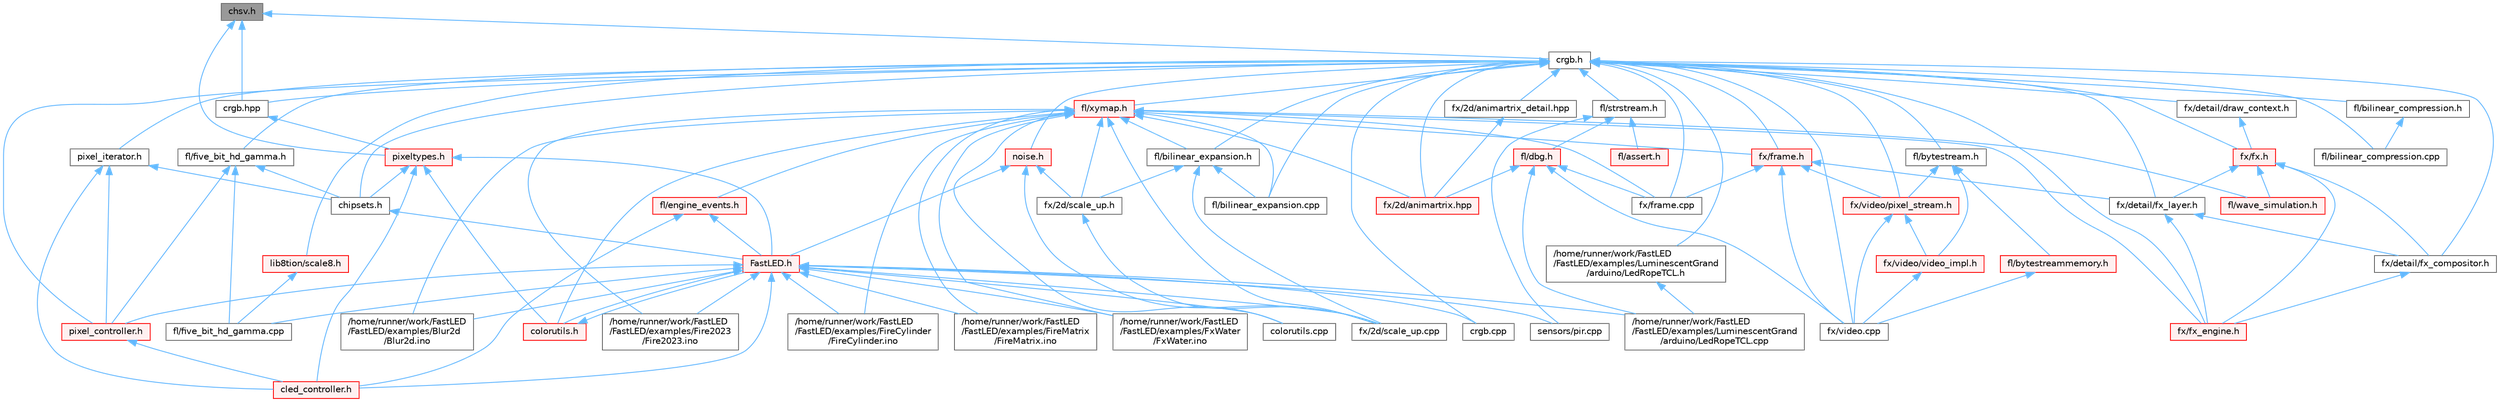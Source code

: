 digraph "chsv.h"
{
 // INTERACTIVE_SVG=YES
 // LATEX_PDF_SIZE
  bgcolor="transparent";
  edge [fontname=Helvetica,fontsize=10,labelfontname=Helvetica,labelfontsize=10];
  node [fontname=Helvetica,fontsize=10,shape=box,height=0.2,width=0.4];
  Node1 [id="Node000001",label="chsv.h",height=0.2,width=0.4,color="gray40", fillcolor="grey60", style="filled", fontcolor="black",tooltip="Defines the hue, saturation, and value (HSV) pixel struct."];
  Node1 -> Node2 [id="edge1_Node000001_Node000002",dir="back",color="steelblue1",style="solid",tooltip=" "];
  Node2 [id="Node000002",label="crgb.h",height=0.2,width=0.4,color="grey40", fillcolor="white", style="filled",URL="$db/dd1/crgb_8h.html",tooltip="Defines the red, green, and blue (RGB) pixel struct."];
  Node2 -> Node3 [id="edge2_Node000002_Node000003",dir="back",color="steelblue1",style="solid",tooltip=" "];
  Node3 [id="Node000003",label="/home/runner/work/FastLED\l/FastLED/examples/LuminescentGrand\l/arduino/LedRopeTCL.h",height=0.2,width=0.4,color="grey40", fillcolor="white", style="filled",URL="$d9/d7e/_led_rope_t_c_l_8h.html",tooltip=" "];
  Node3 -> Node4 [id="edge3_Node000003_Node000004",dir="back",color="steelblue1",style="solid",tooltip=" "];
  Node4 [id="Node000004",label="/home/runner/work/FastLED\l/FastLED/examples/LuminescentGrand\l/arduino/LedRopeTCL.cpp",height=0.2,width=0.4,color="grey40", fillcolor="white", style="filled",URL="$d6/dc9/_led_rope_t_c_l_8cpp.html",tooltip=" "];
  Node2 -> Node5 [id="edge4_Node000002_Node000005",dir="back",color="steelblue1",style="solid",tooltip=" "];
  Node5 [id="Node000005",label="chipsets.h",height=0.2,width=0.4,color="grey40", fillcolor="white", style="filled",URL="$db/d66/chipsets_8h.html",tooltip="Contains the bulk of the definitions for the various LED chipsets supported."];
  Node5 -> Node6 [id="edge5_Node000005_Node000006",dir="back",color="steelblue1",style="solid",tooltip=" "];
  Node6 [id="Node000006",label="FastLED.h",height=0.2,width=0.4,color="red", fillcolor="#FFF0F0", style="filled",URL="$db/d97/_fast_l_e_d_8h.html",tooltip="central include file for FastLED, defines the CFastLED class/object"];
  Node6 -> Node14 [id="edge6_Node000006_Node000014",dir="back",color="steelblue1",style="solid",tooltip=" "];
  Node14 [id="Node000014",label="/home/runner/work/FastLED\l/FastLED/examples/Blur2d\l/Blur2d.ino",height=0.2,width=0.4,color="grey40", fillcolor="white", style="filled",URL="$df/d42/_blur2d_8ino.html",tooltip=" "];
  Node6 -> Node26 [id="edge7_Node000006_Node000026",dir="back",color="steelblue1",style="solid",tooltip=" "];
  Node26 [id="Node000026",label="/home/runner/work/FastLED\l/FastLED/examples/Fire2023\l/Fire2023.ino",height=0.2,width=0.4,color="grey40", fillcolor="white", style="filled",URL="$d8/d2c/_fire2023_8ino.html",tooltip=" "];
  Node6 -> Node27 [id="edge8_Node000006_Node000027",dir="back",color="steelblue1",style="solid",tooltip=" "];
  Node27 [id="Node000027",label="/home/runner/work/FastLED\l/FastLED/examples/FireCylinder\l/FireCylinder.ino",height=0.2,width=0.4,color="grey40", fillcolor="white", style="filled",URL="$df/d5c/_fire_cylinder_8ino.html",tooltip=" "];
  Node6 -> Node28 [id="edge9_Node000006_Node000028",dir="back",color="steelblue1",style="solid",tooltip=" "];
  Node28 [id="Node000028",label="/home/runner/work/FastLED\l/FastLED/examples/FireMatrix\l/FireMatrix.ino",height=0.2,width=0.4,color="grey40", fillcolor="white", style="filled",URL="$dc/dfc/_fire_matrix_8ino.html",tooltip=" "];
  Node6 -> Node40 [id="edge10_Node000006_Node000040",dir="back",color="steelblue1",style="solid",tooltip=" "];
  Node40 [id="Node000040",label="/home/runner/work/FastLED\l/FastLED/examples/FxWater\l/FxWater.ino",height=0.2,width=0.4,color="grey40", fillcolor="white", style="filled",URL="$dd/d61/_fx_water_8ino.html",tooltip=" "];
  Node6 -> Node4 [id="edge11_Node000006_Node000004",dir="back",color="steelblue1",style="solid",tooltip=" "];
  Node6 -> Node74 [id="edge12_Node000006_Node000074",dir="back",color="steelblue1",style="solid",tooltip=" "];
  Node74 [id="Node000074",label="cled_controller.h",height=0.2,width=0.4,color="red", fillcolor="#FFF0F0", style="filled",URL="$db/d6d/cled__controller_8h.html",tooltip="base definitions used by led controllers for writing out led data"];
  Node6 -> Node80 [id="edge13_Node000006_Node000080",dir="back",color="steelblue1",style="solid",tooltip=" "];
  Node80 [id="Node000080",label="colorutils.cpp",height=0.2,width=0.4,color="grey40", fillcolor="white", style="filled",URL="$da/d2d/colorutils_8cpp.html",tooltip="Utility functions for color fill, palettes, blending, and more."];
  Node6 -> Node81 [id="edge14_Node000006_Node000081",dir="back",color="steelblue1",style="solid",tooltip=" "];
  Node81 [id="Node000081",label="colorutils.h",height=0.2,width=0.4,color="red", fillcolor="#FFF0F0", style="filled",URL="$d1/dfb/colorutils_8h.html",tooltip="Utility functions for color fill, palettes, blending, and more."];
  Node81 -> Node6 [id="edge15_Node000081_Node000006",dir="back",color="steelblue1",style="solid",tooltip=" "];
  Node6 -> Node86 [id="edge16_Node000006_Node000086",dir="back",color="steelblue1",style="solid",tooltip=" "];
  Node86 [id="Node000086",label="crgb.cpp",height=0.2,width=0.4,color="grey40", fillcolor="white", style="filled",URL="$d0/de3/crgb_8cpp.html",tooltip="Utility functions for the red, green, and blue (RGB) pixel struct."];
  Node6 -> Node95 [id="edge17_Node000006_Node000095",dir="back",color="steelblue1",style="solid",tooltip=" "];
  Node95 [id="Node000095",label="fl/five_bit_hd_gamma.cpp",height=0.2,width=0.4,color="grey40", fillcolor="white", style="filled",URL="$dd/d05/five__bit__hd__gamma_8cpp.html",tooltip="Defines functions for five-bit gamma correction."];
  Node6 -> Node106 [id="edge18_Node000006_Node000106",dir="back",color="steelblue1",style="solid",tooltip=" "];
  Node106 [id="Node000106",label="fx/2d/scale_up.cpp",height=0.2,width=0.4,color="grey40", fillcolor="white", style="filled",URL="$dc/d8c/scale__up_8cpp.html",tooltip=" "];
  Node6 -> Node119 [id="edge19_Node000006_Node000119",dir="back",color="steelblue1",style="solid",tooltip=" "];
  Node119 [id="Node000119",label="pixel_controller.h",height=0.2,width=0.4,color="red", fillcolor="#FFF0F0", style="filled",URL="$d5/d4d/pixel__controller_8h.html",tooltip="Low level pixel data writing class."];
  Node119 -> Node74 [id="edge20_Node000119_Node000074",dir="back",color="steelblue1",style="solid",tooltip=" "];
  Node6 -> Node92 [id="edge21_Node000006_Node000092",dir="back",color="steelblue1",style="solid",tooltip=" "];
  Node92 [id="Node000092",label="sensors/pir.cpp",height=0.2,width=0.4,color="grey40", fillcolor="white", style="filled",URL="$d2/da7/pir_8cpp.html",tooltip=" "];
  Node2 -> Node86 [id="edge22_Node000002_Node000086",dir="back",color="steelblue1",style="solid",tooltip=" "];
  Node2 -> Node114 [id="edge23_Node000002_Node000114",dir="back",color="steelblue1",style="solid",tooltip=" "];
  Node114 [id="Node000114",label="crgb.hpp",height=0.2,width=0.4,color="grey40", fillcolor="white", style="filled",URL="$d0/d4b/crgb_8hpp.html",tooltip="Defines utility functions for the red, green, and blue (RGB) pixel struct."];
  Node114 -> Node115 [id="edge24_Node000114_Node000115",dir="back",color="steelblue1",style="solid",tooltip=" "];
  Node115 [id="Node000115",label="pixeltypes.h",height=0.2,width=0.4,color="red", fillcolor="#FFF0F0", style="filled",URL="$d2/dba/pixeltypes_8h.html",tooltip="Includes defintions for RGB and HSV pixels."];
  Node115 -> Node6 [id="edge25_Node000115_Node000006",dir="back",color="steelblue1",style="solid",tooltip=" "];
  Node115 -> Node5 [id="edge26_Node000115_Node000005",dir="back",color="steelblue1",style="solid",tooltip=" "];
  Node115 -> Node74 [id="edge27_Node000115_Node000074",dir="back",color="steelblue1",style="solid",tooltip=" "];
  Node115 -> Node81 [id="edge28_Node000115_Node000081",dir="back",color="steelblue1",style="solid",tooltip=" "];
  Node2 -> Node125 [id="edge29_Node000002_Node000125",dir="back",color="steelblue1",style="solid",tooltip=" "];
  Node125 [id="Node000125",label="fl/bilinear_compression.cpp",height=0.2,width=0.4,color="grey40", fillcolor="white", style="filled",URL="$d0/d4b/bilinear__compression_8cpp.html",tooltip=" "];
  Node2 -> Node126 [id="edge30_Node000002_Node000126",dir="back",color="steelblue1",style="solid",tooltip=" "];
  Node126 [id="Node000126",label="fl/bilinear_compression.h",height=0.2,width=0.4,color="grey40", fillcolor="white", style="filled",URL="$d8/d48/bilinear__compression_8h.html",tooltip=" "];
  Node126 -> Node125 [id="edge31_Node000126_Node000125",dir="back",color="steelblue1",style="solid",tooltip=" "];
  Node2 -> Node127 [id="edge32_Node000002_Node000127",dir="back",color="steelblue1",style="solid",tooltip=" "];
  Node127 [id="Node000127",label="fl/bilinear_expansion.cpp",height=0.2,width=0.4,color="grey40", fillcolor="white", style="filled",URL="$de/d80/bilinear__expansion_8cpp.html",tooltip="Demonstrates how to mix noise generation with color palettes on a 2D LED matrix."];
  Node2 -> Node128 [id="edge33_Node000002_Node000128",dir="back",color="steelblue1",style="solid",tooltip=" "];
  Node128 [id="Node000128",label="fl/bilinear_expansion.h",height=0.2,width=0.4,color="grey40", fillcolor="white", style="filled",URL="$da/d34/bilinear__expansion_8h.html",tooltip="Demonstrates how to mix noise generation with color palettes on a 2D LED matrix."];
  Node128 -> Node127 [id="edge34_Node000128_Node000127",dir="back",color="steelblue1",style="solid",tooltip=" "];
  Node128 -> Node106 [id="edge35_Node000128_Node000106",dir="back",color="steelblue1",style="solid",tooltip=" "];
  Node128 -> Node129 [id="edge36_Node000128_Node000129",dir="back",color="steelblue1",style="solid",tooltip=" "];
  Node129 [id="Node000129",label="fx/2d/scale_up.h",height=0.2,width=0.4,color="grey40", fillcolor="white", style="filled",URL="$d2/d74/scale__up_8h.html",tooltip="Expands a grid using bilinear interpolation and scaling up."];
  Node129 -> Node106 [id="edge37_Node000129_Node000106",dir="back",color="steelblue1",style="solid",tooltip=" "];
  Node2 -> Node130 [id="edge38_Node000002_Node000130",dir="back",color="steelblue1",style="solid",tooltip=" "];
  Node130 [id="Node000130",label="fl/bytestream.h",height=0.2,width=0.4,color="grey40", fillcolor="white", style="filled",URL="$dd/d2b/bytestream_8h.html",tooltip=" "];
  Node130 -> Node131 [id="edge39_Node000130_Node000131",dir="back",color="steelblue1",style="solid",tooltip=" "];
  Node131 [id="Node000131",label="fl/bytestreammemory.h",height=0.2,width=0.4,color="red", fillcolor="#FFF0F0", style="filled",URL="$d1/d24/bytestreammemory_8h.html",tooltip=" "];
  Node131 -> Node133 [id="edge40_Node000131_Node000133",dir="back",color="steelblue1",style="solid",tooltip=" "];
  Node133 [id="Node000133",label="fx/video.cpp",height=0.2,width=0.4,color="grey40", fillcolor="white", style="filled",URL="$d0/d05/video_8cpp.html",tooltip=" "];
  Node130 -> Node134 [id="edge41_Node000130_Node000134",dir="back",color="steelblue1",style="solid",tooltip=" "];
  Node134 [id="Node000134",label="fx/video/pixel_stream.h",height=0.2,width=0.4,color="red", fillcolor="#FFF0F0", style="filled",URL="$d3/dfa/pixel__stream_8h.html",tooltip=" "];
  Node134 -> Node133 [id="edge42_Node000134_Node000133",dir="back",color="steelblue1",style="solid",tooltip=" "];
  Node134 -> Node137 [id="edge43_Node000134_Node000137",dir="back",color="steelblue1",style="solid",tooltip=" "];
  Node137 [id="Node000137",label="fx/video/video_impl.h",height=0.2,width=0.4,color="red", fillcolor="#FFF0F0", style="filled",URL="$d5/d82/video__impl_8h.html",tooltip=" "];
  Node137 -> Node133 [id="edge44_Node000137_Node000133",dir="back",color="steelblue1",style="solid",tooltip=" "];
  Node130 -> Node137 [id="edge45_Node000130_Node000137",dir="back",color="steelblue1",style="solid",tooltip=" "];
  Node2 -> Node140 [id="edge46_Node000002_Node000140",dir="back",color="steelblue1",style="solid",tooltip=" "];
  Node140 [id="Node000140",label="fl/five_bit_hd_gamma.h",height=0.2,width=0.4,color="grey40", fillcolor="white", style="filled",URL="$dc/d44/five__bit__hd__gamma_8h.html",tooltip="Declares functions for five-bit gamma correction."];
  Node140 -> Node5 [id="edge47_Node000140_Node000005",dir="back",color="steelblue1",style="solid",tooltip=" "];
  Node140 -> Node95 [id="edge48_Node000140_Node000095",dir="back",color="steelblue1",style="solid",tooltip=" "];
  Node140 -> Node119 [id="edge49_Node000140_Node000119",dir="back",color="steelblue1",style="solid",tooltip=" "];
  Node2 -> Node141 [id="edge50_Node000002_Node000141",dir="back",color="steelblue1",style="solid",tooltip=" "];
  Node141 [id="Node000141",label="fl/strstream.h",height=0.2,width=0.4,color="grey40", fillcolor="white", style="filled",URL="$d8/d00/strstream_8h.html",tooltip=" "];
  Node141 -> Node142 [id="edge51_Node000141_Node000142",dir="back",color="steelblue1",style="solid",tooltip=" "];
  Node142 [id="Node000142",label="fl/assert.h",height=0.2,width=0.4,color="red", fillcolor="#FFF0F0", style="filled",URL="$dc/da7/assert_8h.html",tooltip=" "];
  Node141 -> Node156 [id="edge52_Node000141_Node000156",dir="back",color="steelblue1",style="solid",tooltip=" "];
  Node156 [id="Node000156",label="fl/dbg.h",height=0.2,width=0.4,color="red", fillcolor="#FFF0F0", style="filled",URL="$d6/d01/dbg_8h.html",tooltip=" "];
  Node156 -> Node4 [id="edge53_Node000156_Node000004",dir="back",color="steelblue1",style="solid",tooltip=" "];
  Node156 -> Node170 [id="edge54_Node000156_Node000170",dir="back",color="steelblue1",style="solid",tooltip=" "];
  Node170 [id="Node000170",label="fx/2d/animartrix.hpp",height=0.2,width=0.4,color="red", fillcolor="#FFF0F0", style="filled",URL="$d3/dc3/animartrix_8hpp.html",tooltip=" "];
  Node156 -> Node168 [id="edge55_Node000156_Node000168",dir="back",color="steelblue1",style="solid",tooltip=" "];
  Node168 [id="Node000168",label="fx/frame.cpp",height=0.2,width=0.4,color="grey40", fillcolor="white", style="filled",URL="$da/d14/frame_8cpp.html",tooltip=" "];
  Node156 -> Node133 [id="edge56_Node000156_Node000133",dir="back",color="steelblue1",style="solid",tooltip=" "];
  Node141 -> Node92 [id="edge57_Node000141_Node000092",dir="back",color="steelblue1",style="solid",tooltip=" "];
  Node2 -> Node171 [id="edge58_Node000002_Node000171",dir="back",color="steelblue1",style="solid",tooltip=" "];
  Node171 [id="Node000171",label="fl/xymap.h",height=0.2,width=0.4,color="red", fillcolor="#FFF0F0", style="filled",URL="$d6/dc9/fl_2xymap_8h.html",tooltip=" "];
  Node171 -> Node14 [id="edge59_Node000171_Node000014",dir="back",color="steelblue1",style="solid",tooltip=" "];
  Node171 -> Node26 [id="edge60_Node000171_Node000026",dir="back",color="steelblue1",style="solid",tooltip=" "];
  Node171 -> Node27 [id="edge61_Node000171_Node000027",dir="back",color="steelblue1",style="solid",tooltip=" "];
  Node171 -> Node28 [id="edge62_Node000171_Node000028",dir="back",color="steelblue1",style="solid",tooltip=" "];
  Node171 -> Node40 [id="edge63_Node000171_Node000040",dir="back",color="steelblue1",style="solid",tooltip=" "];
  Node171 -> Node80 [id="edge64_Node000171_Node000080",dir="back",color="steelblue1",style="solid",tooltip=" "];
  Node171 -> Node81 [id="edge65_Node000171_Node000081",dir="back",color="steelblue1",style="solid",tooltip=" "];
  Node171 -> Node127 [id="edge66_Node000171_Node000127",dir="back",color="steelblue1",style="solid",tooltip=" "];
  Node171 -> Node128 [id="edge67_Node000171_Node000128",dir="back",color="steelblue1",style="solid",tooltip=" "];
  Node171 -> Node148 [id="edge68_Node000171_Node000148",dir="back",color="steelblue1",style="solid",tooltip=" "];
  Node148 [id="Node000148",label="fl/engine_events.h",height=0.2,width=0.4,color="red", fillcolor="#FFF0F0", style="filled",URL="$dc/dd9/fl_2engine__events_8h.html",tooltip=" "];
  Node148 -> Node6 [id="edge69_Node000148_Node000006",dir="back",color="steelblue1",style="solid",tooltip=" "];
  Node148 -> Node74 [id="edge70_Node000148_Node000074",dir="back",color="steelblue1",style="solid",tooltip=" "];
  Node171 -> Node161 [id="edge71_Node000171_Node000161",dir="back",color="steelblue1",style="solid",tooltip=" "];
  Node161 [id="Node000161",label="fl/wave_simulation.h",height=0.2,width=0.4,color="red", fillcolor="#FFF0F0", style="filled",URL="$dc/d36/wave__simulation_8h.html",tooltip=" "];
  Node171 -> Node170 [id="edge72_Node000171_Node000170",dir="back",color="steelblue1",style="solid",tooltip=" "];
  Node171 -> Node106 [id="edge73_Node000171_Node000106",dir="back",color="steelblue1",style="solid",tooltip=" "];
  Node171 -> Node129 [id="edge74_Node000171_Node000129",dir="back",color="steelblue1",style="solid",tooltip=" "];
  Node171 -> Node168 [id="edge75_Node000171_Node000168",dir="back",color="steelblue1",style="solid",tooltip=" "];
  Node171 -> Node172 [id="edge76_Node000171_Node000172",dir="back",color="steelblue1",style="solid",tooltip=" "];
  Node172 [id="Node000172",label="fx/frame.h",height=0.2,width=0.4,color="red", fillcolor="#FFF0F0", style="filled",URL="$df/d7d/frame_8h.html",tooltip=" "];
  Node172 -> Node166 [id="edge77_Node000172_Node000166",dir="back",color="steelblue1",style="solid",tooltip=" "];
  Node166 [id="Node000166",label="fx/detail/fx_layer.h",height=0.2,width=0.4,color="grey40", fillcolor="white", style="filled",URL="$d7/d2f/fx__layer_8h.html",tooltip=" "];
  Node166 -> Node167 [id="edge78_Node000166_Node000167",dir="back",color="steelblue1",style="solid",tooltip=" "];
  Node167 [id="Node000167",label="fx/detail/fx_compositor.h",height=0.2,width=0.4,color="grey40", fillcolor="white", style="filled",URL="$d5/d6b/fx__compositor_8h.html",tooltip=" "];
  Node167 -> Node154 [id="edge79_Node000167_Node000154",dir="back",color="steelblue1",style="solid",tooltip=" "];
  Node154 [id="Node000154",label="fx/fx_engine.h",height=0.2,width=0.4,color="red", fillcolor="#FFF0F0", style="filled",URL="$d9/d3c/fx__engine_8h.html",tooltip=" "];
  Node166 -> Node154 [id="edge80_Node000166_Node000154",dir="back",color="steelblue1",style="solid",tooltip=" "];
  Node172 -> Node168 [id="edge81_Node000172_Node000168",dir="back",color="steelblue1",style="solid",tooltip=" "];
  Node172 -> Node133 [id="edge82_Node000172_Node000133",dir="back",color="steelblue1",style="solid",tooltip=" "];
  Node172 -> Node134 [id="edge83_Node000172_Node000134",dir="back",color="steelblue1",style="solid",tooltip=" "];
  Node171 -> Node154 [id="edge84_Node000171_Node000154",dir="back",color="steelblue1",style="solid",tooltip=" "];
  Node2 -> Node170 [id="edge85_Node000002_Node000170",dir="back",color="steelblue1",style="solid",tooltip=" "];
  Node2 -> Node175 [id="edge86_Node000002_Node000175",dir="back",color="steelblue1",style="solid",tooltip=" "];
  Node175 [id="Node000175",label="fx/2d/animartrix_detail.hpp",height=0.2,width=0.4,color="grey40", fillcolor="white", style="filled",URL="$d3/d3b/animartrix__detail_8hpp.html",tooltip=" "];
  Node175 -> Node170 [id="edge87_Node000175_Node000170",dir="back",color="steelblue1",style="solid",tooltip=" "];
  Node2 -> Node176 [id="edge88_Node000002_Node000176",dir="back",color="steelblue1",style="solid",tooltip=" "];
  Node176 [id="Node000176",label="fx/detail/draw_context.h",height=0.2,width=0.4,color="grey40", fillcolor="white", style="filled",URL="$db/ded/draw__context_8h.html",tooltip=" "];
  Node176 -> Node177 [id="edge89_Node000176_Node000177",dir="back",color="steelblue1",style="solid",tooltip=" "];
  Node177 [id="Node000177",label="fx/fx.h",height=0.2,width=0.4,color="red", fillcolor="#FFF0F0", style="filled",URL="$d2/d0c/fx_8h.html",tooltip=" "];
  Node177 -> Node161 [id="edge90_Node000177_Node000161",dir="back",color="steelblue1",style="solid",tooltip=" "];
  Node177 -> Node167 [id="edge91_Node000177_Node000167",dir="back",color="steelblue1",style="solid",tooltip=" "];
  Node177 -> Node166 [id="edge92_Node000177_Node000166",dir="back",color="steelblue1",style="solid",tooltip=" "];
  Node177 -> Node154 [id="edge93_Node000177_Node000154",dir="back",color="steelblue1",style="solid",tooltip=" "];
  Node2 -> Node167 [id="edge94_Node000002_Node000167",dir="back",color="steelblue1",style="solid",tooltip=" "];
  Node2 -> Node166 [id="edge95_Node000002_Node000166",dir="back",color="steelblue1",style="solid",tooltip=" "];
  Node2 -> Node168 [id="edge96_Node000002_Node000168",dir="back",color="steelblue1",style="solid",tooltip=" "];
  Node2 -> Node172 [id="edge97_Node000002_Node000172",dir="back",color="steelblue1",style="solid",tooltip=" "];
  Node2 -> Node177 [id="edge98_Node000002_Node000177",dir="back",color="steelblue1",style="solid",tooltip=" "];
  Node2 -> Node154 [id="edge99_Node000002_Node000154",dir="back",color="steelblue1",style="solid",tooltip=" "];
  Node2 -> Node133 [id="edge100_Node000002_Node000133",dir="back",color="steelblue1",style="solid",tooltip=" "];
  Node2 -> Node134 [id="edge101_Node000002_Node000134",dir="back",color="steelblue1",style="solid",tooltip=" "];
  Node2 -> Node182 [id="edge102_Node000002_Node000182",dir="back",color="steelblue1",style="solid",tooltip=" "];
  Node182 [id="Node000182",label="lib8tion/scale8.h",height=0.2,width=0.4,color="red", fillcolor="#FFF0F0", style="filled",URL="$db/d91/scale8_8h.html",tooltip="Fast, efficient 8-bit scaling functions specifically designed for high-performance LED programming."];
  Node182 -> Node95 [id="edge103_Node000182_Node000095",dir="back",color="steelblue1",style="solid",tooltip=" "];
  Node2 -> Node184 [id="edge104_Node000002_Node000184",dir="back",color="steelblue1",style="solid",tooltip=" "];
  Node184 [id="Node000184",label="noise.h",height=0.2,width=0.4,color="red", fillcolor="#FFF0F0", style="filled",URL="$d1/d31/noise_8h.html",tooltip="Functions to generate and fill arrays with noise."];
  Node184 -> Node6 [id="edge105_Node000184_Node000006",dir="back",color="steelblue1",style="solid",tooltip=" "];
  Node184 -> Node106 [id="edge106_Node000184_Node000106",dir="back",color="steelblue1",style="solid",tooltip=" "];
  Node184 -> Node129 [id="edge107_Node000184_Node000129",dir="back",color="steelblue1",style="solid",tooltip=" "];
  Node2 -> Node119 [id="edge108_Node000002_Node000119",dir="back",color="steelblue1",style="solid",tooltip=" "];
  Node2 -> Node186 [id="edge109_Node000002_Node000186",dir="back",color="steelblue1",style="solid",tooltip=" "];
  Node186 [id="Node000186",label="pixel_iterator.h",height=0.2,width=0.4,color="grey40", fillcolor="white", style="filled",URL="$d8/d6c/pixel__iterator_8h.html",tooltip="Non-templated low level pixel data writing class."];
  Node186 -> Node5 [id="edge110_Node000186_Node000005",dir="back",color="steelblue1",style="solid",tooltip=" "];
  Node186 -> Node74 [id="edge111_Node000186_Node000074",dir="back",color="steelblue1",style="solid",tooltip=" "];
  Node186 -> Node119 [id="edge112_Node000186_Node000119",dir="back",color="steelblue1",style="solid",tooltip=" "];
  Node1 -> Node114 [id="edge113_Node000001_Node000114",dir="back",color="steelblue1",style="solid",tooltip=" "];
  Node1 -> Node115 [id="edge114_Node000001_Node000115",dir="back",color="steelblue1",style="solid",tooltip=" "];
}
